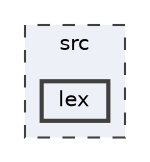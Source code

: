 digraph "src/lex"
{
 // LATEX_PDF_SIZE
  bgcolor="transparent";
  edge [fontname=Helvetica,fontsize=10,labelfontname=Helvetica,labelfontsize=10];
  node [fontname=Helvetica,fontsize=10,shape=box,height=0.2,width=0.4];
  compound=true
  subgraph clusterdir_68267d1309a1af8e8297ef4c3efbcdba {
    graph [ bgcolor="#edf0f7", pencolor="grey25", label="src", fontname=Helvetica,fontsize=10 style="filled,dashed", URL="dir_68267d1309a1af8e8297ef4c3efbcdba.html",tooltip=""]
  dir_7ff9427e30466b9151f09a4371592ba2 [label="lex", fillcolor="#edf0f7", color="grey25", style="filled,bold", URL="dir_7ff9427e30466b9151f09a4371592ba2.html",tooltip=""];
  }
}
